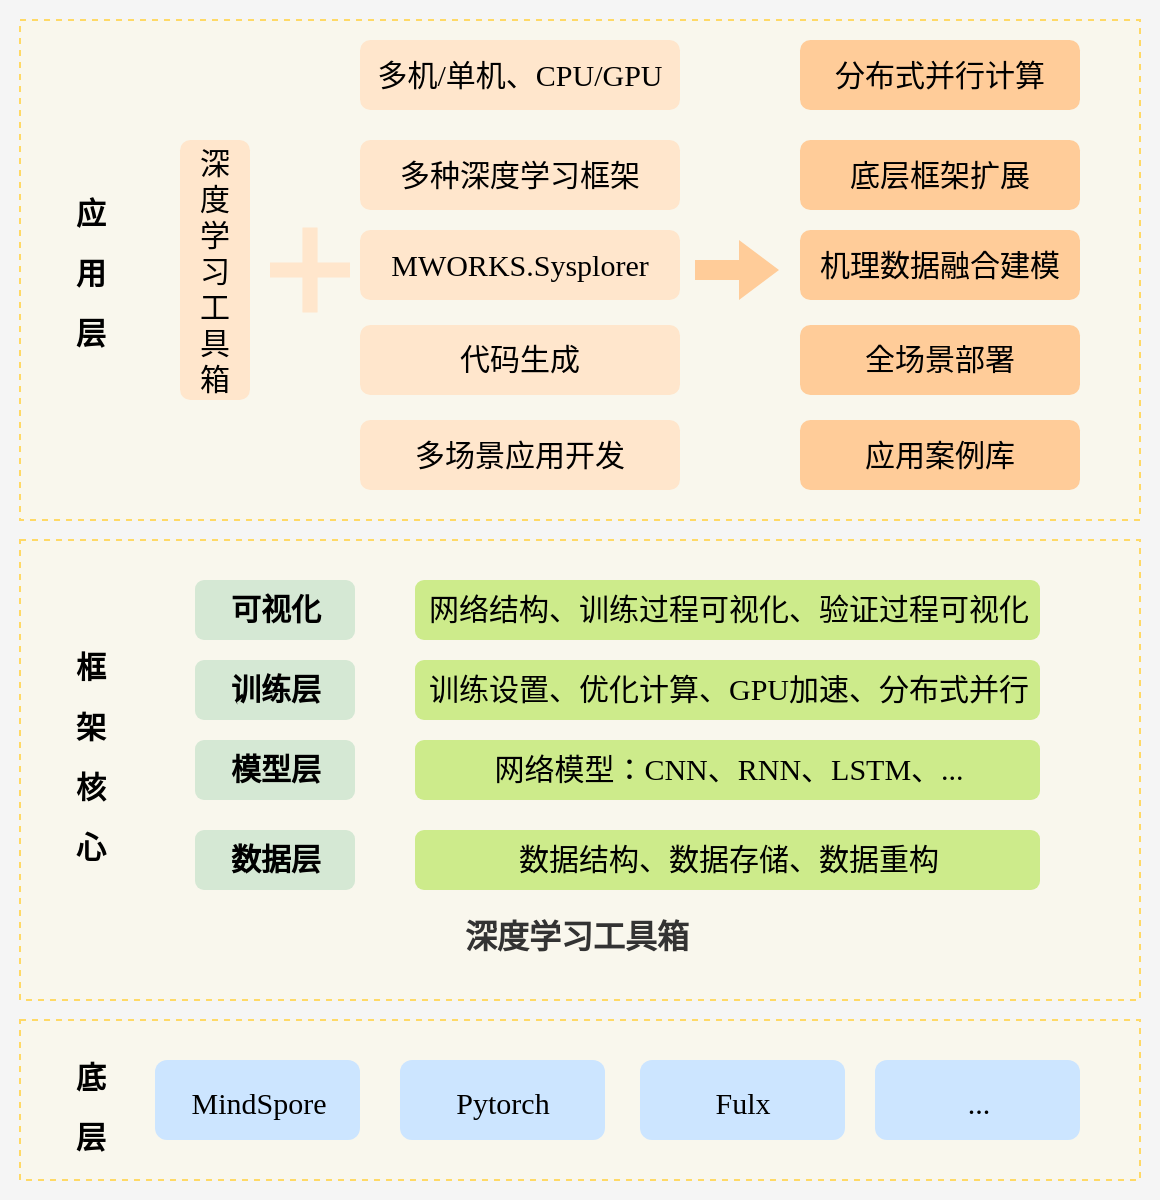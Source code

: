 <mxfile version="12.9.3" type="device"><diagram id="GtUWBbdH4ApULG8IAB6r" name="第 1 页"><mxGraphModel dx="1088" dy="920" grid="1" gridSize="10" guides="1" tooltips="1" connect="1" arrows="1" fold="1" page="1" pageScale="1" pageWidth="827" pageHeight="1169" math="0" shadow="0"><root><mxCell id="0"/><mxCell id="1" parent="0"/><mxCell id="913X1osps4iiY8WqBS7r-45" value="" style="rounded=0;whiteSpace=wrap;html=1;fontSize=25;align=center;strokeColor=none;fillColor=#f5f5f5;fontFamily=Microsoft YaHei;fontStyle=1;labelBackgroundColor=none;fontColor=#333333;" parent="1" vertex="1"><mxGeometry x="70" y="60" width="580" height="600" as="geometry"/></mxCell><mxCell id="913X1osps4iiY8WqBS7r-2" value="" style="rounded=0;whiteSpace=wrap;html=1;strokeColor=#FFD966;fillColor=#f9f7ed;fontFamily=Microsoft YaHei;fontStyle=1;labelBackgroundColor=none;dashed=1;" parent="1" vertex="1"><mxGeometry x="80" y="330" width="560" height="230" as="geometry"/></mxCell><mxCell id="913X1osps4iiY8WqBS7r-44" value="" style="group;fillColor=#f9f7ed;strokeColor=none;fontFamily=Microsoft YaHei;fontStyle=0;labelBackgroundColor=none;" parent="1" vertex="1" connectable="0"><mxGeometry x="160" y="345" width="440" height="200" as="geometry"/></mxCell><mxCell id="913X1osps4iiY8WqBS7r-1" value="" style="rounded=0;whiteSpace=wrap;html=1;strokeColor=#FFD966;fillColor=#f9f7ed;fontFamily=Microsoft YaHei;fontStyle=1;labelBackgroundColor=none;dashed=1;" parent="1" vertex="1"><mxGeometry x="80" y="70" width="560" height="250" as="geometry"/></mxCell><mxCell id="913X1osps4iiY8WqBS7r-3" value="&lt;font style=&quot;font-size: 15px&quot;&gt;&lt;span&gt;应&lt;br&gt;用&lt;br&gt;层&lt;/span&gt;&lt;/font&gt;" style="text;html=1;align=center;verticalAlign=middle;resizable=0;points=[];autosize=1;rotation=0;fontSize=25;fontFamily=Microsoft YaHei;fontStyle=1;labelBackgroundColor=none;fillColor=#f9f7ed;strokeColor=none;" parent="1" vertex="1"><mxGeometry x="100" y="137.5" width="30" height="110" as="geometry"/></mxCell><mxCell id="913X1osps4iiY8WqBS7r-5" value="" style="rounded=0;whiteSpace=wrap;html=1;fontSize=25;strokeColor=#FFD966;fillColor=#f9f7ed;fontFamily=Microsoft YaHei;fontStyle=1;labelBackgroundColor=none;dashed=1;" parent="1" vertex="1"><mxGeometry x="80" y="570" width="560" height="80" as="geometry"/></mxCell><mxCell id="913X1osps4iiY8WqBS7r-6" value="&lt;font style=&quot;font-size: 15px&quot;&gt;&lt;span&gt;底&lt;br&gt;层&lt;/span&gt;&lt;/font&gt;" style="text;html=1;align=center;verticalAlign=middle;resizable=0;points=[];autosize=1;fontSize=25;rotation=0;fontFamily=Microsoft YaHei;fontStyle=1;labelBackgroundColor=none;fillColor=#f9f7ed;strokeColor=none;" parent="1" vertex="1"><mxGeometry x="100" y="575" width="30" height="70" as="geometry"/></mxCell><mxCell id="913X1osps4iiY8WqBS7r-7" value="&lt;font style=&quot;font-size: 15px&quot;&gt;框&lt;br&gt;架&lt;br&gt;核&lt;br&gt;心&lt;br&gt;&lt;/font&gt;" style="text;html=1;align=center;verticalAlign=middle;resizable=0;points=[];autosize=1;fontSize=25;rotation=0;fontStyle=1;fontFamily=Microsoft YaHei;labelBackgroundColor=none;fillColor=#f9f7ed;strokeColor=none;" parent="1" vertex="1"><mxGeometry x="100" y="365" width="30" height="140" as="geometry"/></mxCell><mxCell id="913X1osps4iiY8WqBS7r-18" value="&lt;font style=&quot;font-size: 15px ; line-height: 200%&quot;&gt;MindSpore&lt;/font&gt;" style="rounded=1;whiteSpace=wrap;html=1;fontSize=25;fontStyle=0;fillColor=#cce5ff;strokeColor=none;fontFamily=Microsoft YaHei;labelBackgroundColor=none;" parent="1" vertex="1"><mxGeometry x="147.5" y="590" width="102.5" height="40" as="geometry"/></mxCell><mxCell id="913X1osps4iiY8WqBS7r-22" value="&lt;p style=&quot;font-size: 15px&quot;&gt;&lt;span&gt;&lt;font style=&quot;font-size: 15px&quot;&gt;&lt;span style=&quot;line-height: 50%&quot;&gt;深&lt;br&gt;&lt;/span&gt;&lt;/font&gt;&lt;font style=&quot;font-size: 15px&quot;&gt;&lt;span style=&quot;line-height: 50%&quot;&gt;度&lt;br&gt;&lt;/span&gt;&lt;/font&gt;&lt;font style=&quot;font-size: 15px&quot;&gt;&lt;span style=&quot;line-height: 50%&quot;&gt;学&lt;br&gt;&lt;/span&gt;&lt;/font&gt;&lt;font style=&quot;font-size: 15px&quot;&gt;&lt;span style=&quot;line-height: 50%&quot;&gt;习&lt;br&gt;&lt;/span&gt;&lt;/font&gt;&lt;font style=&quot;font-size: 15px&quot;&gt;&lt;span style=&quot;line-height: 50%&quot;&gt;工&lt;br&gt;&lt;/span&gt;&lt;/font&gt;&lt;font style=&quot;font-size: 15px&quot;&gt;&lt;span style=&quot;line-height: 50%&quot;&gt;具&lt;br&gt;&lt;/span&gt;&lt;/font&gt;&lt;font style=&quot;font-size: 15px&quot;&gt;&lt;span style=&quot;line-height: 50%&quot;&gt;箱&lt;/span&gt;&lt;/font&gt;&lt;/span&gt;&lt;/p&gt;" style="rounded=1;whiteSpace=wrap;html=1;fontSize=25;align=center;fillColor=#ffe6cc;strokeColor=none;fontFamily=Microsoft YaHei;fontStyle=0;labelBackgroundColor=none;" parent="1" vertex="1"><mxGeometry x="160" y="130" width="35" height="130" as="geometry"/></mxCell><mxCell id="913X1osps4iiY8WqBS7r-27" value="" style="shape=cross;whiteSpace=wrap;html=1;fontSize=25;align=center;fontFamily=Microsoft YaHei;fontStyle=0;labelBackgroundColor=none;size=0.19;fillColor=#ffe6cc;strokeColor=none;" parent="1" vertex="1"><mxGeometry x="205" y="173.75" width="40" height="42.5" as="geometry"/></mxCell><mxCell id="913X1osps4iiY8WqBS7r-30" value="&lt;font style=&quot;font-size: 15px ; line-height: 300%&quot;&gt;&lt;span&gt;MWORKS.Sysplorer&lt;/span&gt;&lt;/font&gt;" style="rounded=1;whiteSpace=wrap;html=1;fontSize=25;align=center;fillColor=#ffe6cc;strokeColor=none;fontFamily=Microsoft YaHei;fontStyle=0;labelBackgroundColor=none;" parent="1" vertex="1"><mxGeometry x="250" y="175" width="160" height="35" as="geometry"/></mxCell><mxCell id="913X1osps4iiY8WqBS7r-31" value="&lt;font style=&quot;font-size: 15px&quot;&gt;&lt;span style=&quot;line-height: 300%&quot;&gt;代码生成&lt;/span&gt;&lt;/font&gt;" style="rounded=1;whiteSpace=wrap;html=1;fontSize=25;align=center;fillColor=#ffe6cc;strokeColor=none;fontFamily=Microsoft YaHei;fontStyle=0;labelBackgroundColor=none;" parent="1" vertex="1"><mxGeometry x="250" y="222.5" width="160" height="35" as="geometry"/></mxCell><mxCell id="913X1osps4iiY8WqBS7r-32" value="&lt;font style=&quot;font-size: 15px ; line-height: 300%&quot;&gt;多场景&lt;span&gt;应用开发&lt;/span&gt;&lt;/font&gt;" style="rounded=1;whiteSpace=wrap;html=1;fontSize=25;align=center;fontStyle=0;fillColor=#ffe6cc;strokeColor=none;fontFamily=Microsoft YaHei;labelBackgroundColor=none;" parent="1" vertex="1"><mxGeometry x="250" y="270" width="160" height="35" as="geometry"/></mxCell><mxCell id="913X1osps4iiY8WqBS7r-37" value="&lt;font style=&quot;font-size: 15px ; line-height: 300%&quot;&gt;&lt;span&gt;机理数据融合建模&lt;/span&gt;&lt;/font&gt;" style="rounded=1;whiteSpace=wrap;html=1;fontSize=25;align=center;fillColor=#ffcc99;strokeColor=none;fontFamily=Microsoft YaHei;fontStyle=0;labelBackgroundColor=none;" parent="1" vertex="1"><mxGeometry x="470" y="175" width="140" height="35" as="geometry"/></mxCell><mxCell id="913X1osps4iiY8WqBS7r-38" value="&lt;font style=&quot;font-size: 15px&quot;&gt;&lt;span style=&quot;line-height: 300%&quot;&gt;全场景部署&lt;/span&gt;&lt;/font&gt;" style="rounded=1;whiteSpace=wrap;html=1;fontSize=25;align=center;fillColor=#ffcc99;strokeColor=none;fontFamily=Microsoft YaHei;fontStyle=0;labelBackgroundColor=none;" parent="1" vertex="1"><mxGeometry x="470" y="222.5" width="140" height="35" as="geometry"/></mxCell><mxCell id="913X1osps4iiY8WqBS7r-39" value="&lt;font style=&quot;font-size: 15px&quot;&gt;&lt;span style=&quot;line-height: 300%&quot;&gt;应用案例库&lt;/span&gt;&lt;/font&gt;" style="rounded=1;whiteSpace=wrap;html=1;fontSize=25;align=center;fillColor=#ffcc99;strokeColor=none;fontFamily=Microsoft YaHei;fontStyle=0;labelBackgroundColor=none;" parent="1" vertex="1"><mxGeometry x="470" y="270" width="140" height="35" as="geometry"/></mxCell><mxCell id="913X1osps4iiY8WqBS7r-49" value="&lt;font style=&quot;font-size: 15px&quot;&gt;&lt;span style=&quot;line-height: 300%&quot;&gt;多种深度学习框架&lt;/span&gt;&lt;/font&gt;" style="rounded=1;whiteSpace=wrap;html=1;fontSize=25;align=center;fillColor=#ffe6cc;strokeColor=none;fontFamily=Microsoft YaHei;fontStyle=0;labelBackgroundColor=none;" parent="1" vertex="1"><mxGeometry x="250" y="130" width="160" height="35" as="geometry"/></mxCell><mxCell id="913X1osps4iiY8WqBS7r-50" value="&lt;font style=&quot;font-size: 15px ; line-height: 300%&quot;&gt;&lt;span&gt;多机/单机、CPU/GPU&lt;/span&gt;&lt;/font&gt;" style="rounded=1;whiteSpace=wrap;html=1;fontSize=25;align=center;fillColor=#ffe6cc;strokeColor=none;fontFamily=Microsoft YaHei;fontStyle=0;labelBackgroundColor=none;" parent="1" vertex="1"><mxGeometry x="250" y="80" width="160" height="35" as="geometry"/></mxCell><mxCell id="913X1osps4iiY8WqBS7r-53" value="&lt;font style=&quot;font-size: 15px ; line-height: 300%&quot;&gt;&lt;span&gt;分布式并行计算&lt;/span&gt;&lt;/font&gt;" style="rounded=1;whiteSpace=wrap;html=1;fontSize=25;align=center;fillColor=#ffcc99;strokeColor=none;fontFamily=Microsoft YaHei;fontStyle=0;labelBackgroundColor=none;" parent="1" vertex="1"><mxGeometry x="470" y="80" width="140" height="35" as="geometry"/></mxCell><mxCell id="913X1osps4iiY8WqBS7r-54" value="&lt;font style=&quot;font-size: 15px ; line-height: 300%&quot;&gt;&lt;span&gt;底层框架扩展&lt;/span&gt;&lt;/font&gt;" style="rounded=1;whiteSpace=wrap;html=1;fontSize=25;align=center;fillColor=#ffcc99;strokeColor=none;fontFamily=Microsoft YaHei;fontStyle=0;labelBackgroundColor=none;" parent="1" vertex="1"><mxGeometry x="470" y="130" width="140" height="35" as="geometry"/></mxCell><mxCell id="913X1osps4iiY8WqBS7r-43" value="&lt;span style=&quot;font-size: 15px&quot;&gt;&lt;span style=&quot;line-height: 300%&quot;&gt;训练设置、优化计算、GPU加速、分布式并行&lt;/span&gt;&lt;/span&gt;" style="rounded=1;whiteSpace=wrap;html=1;fontSize=25;fillColor=#cdeb8b;strokeColor=none;fontFamily=Microsoft YaHei;fontStyle=0;labelBackgroundColor=none;" parent="1" vertex="1"><mxGeometry x="277.5" y="390" width="312.5" height="30" as="geometry"/></mxCell><mxCell id="913X1osps4iiY8WqBS7r-9" value="&lt;font style=&quot;font-size: 15px&quot;&gt;&lt;span style=&quot;line-height: 300%&quot;&gt;&lt;b&gt;可视化&lt;/b&gt;&lt;/span&gt;&lt;/font&gt;" style="rounded=1;whiteSpace=wrap;html=1;fontSize=25;fillColor=#d5e8d4;strokeColor=none;fontFamily=Microsoft YaHei;fontStyle=0;labelBackgroundColor=none;" parent="1" vertex="1"><mxGeometry x="167.5" y="350" width="80" height="30" as="geometry"/></mxCell><mxCell id="913X1osps4iiY8WqBS7r-10" value="&lt;font style=&quot;font-size: 15px&quot;&gt;&lt;span style=&quot;line-height: 300%&quot;&gt;&lt;b&gt;训练层&lt;/b&gt;&lt;/span&gt;&lt;/font&gt;" style="rounded=1;whiteSpace=wrap;html=1;fontSize=25;fillColor=#d5e8d4;strokeColor=none;fontFamily=Microsoft YaHei;fontStyle=0;labelBackgroundColor=none;" parent="1" vertex="1"><mxGeometry x="167.5" y="390" width="80" height="30" as="geometry"/></mxCell><mxCell id="913X1osps4iiY8WqBS7r-11" value="&lt;font style=&quot;font-size: 15px&quot;&gt;&lt;span style=&quot;line-height: 300%&quot;&gt;&lt;b&gt;模型层&lt;/b&gt;&lt;/span&gt;&lt;/font&gt;" style="rounded=1;whiteSpace=wrap;html=1;fontSize=25;fillColor=#d5e8d4;strokeColor=none;fontFamily=Microsoft YaHei;fontStyle=0;labelBackgroundColor=none;" parent="1" vertex="1"><mxGeometry x="167.5" y="430" width="80" height="30" as="geometry"/></mxCell><mxCell id="913X1osps4iiY8WqBS7r-12" value="&lt;font style=&quot;font-size: 15px&quot;&gt;&lt;span style=&quot;line-height: 300%&quot;&gt;&lt;b&gt;数据层&lt;/b&gt;&lt;/span&gt;&lt;/font&gt;" style="rounded=1;whiteSpace=wrap;html=1;fontSize=25;align=center;fillColor=#d5e8d4;strokeColor=none;fontFamily=Microsoft YaHei;fontStyle=0;labelBackgroundColor=none;" parent="1" vertex="1"><mxGeometry x="167.5" y="475" width="80" height="30" as="geometry"/></mxCell><mxCell id="913X1osps4iiY8WqBS7r-14" value="&lt;span style=&quot;font-size: 15px&quot;&gt;&lt;span style=&quot;line-height: 300%&quot;&gt;网络结构、训练过&lt;/span&gt;&lt;span style=&quot;line-height: 300%&quot;&gt;&lt;span&gt;程可视化、验证过程可视化&lt;/span&gt;&lt;/span&gt;&lt;/span&gt;" style="rounded=1;whiteSpace=wrap;html=1;fontSize=25;fillColor=#cdeb8b;strokeColor=none;fontFamily=Microsoft YaHei;fontStyle=0;labelBackgroundColor=none;" parent="1" vertex="1"><mxGeometry x="277.5" y="350" width="312.5" height="30" as="geometry"/></mxCell><mxCell id="913X1osps4iiY8WqBS7r-16" value="&lt;span style=&quot;font-size: 15px&quot;&gt;&lt;span style=&quot;line-height: 300%&quot;&gt;&lt;span&gt;网络模型：CNN、RNN、LSTM、...&lt;/span&gt;&lt;/span&gt;&lt;/span&gt;" style="rounded=1;whiteSpace=wrap;html=1;fontSize=25;fillColor=#cdeb8b;strokeColor=none;fontFamily=Microsoft YaHei;fontStyle=0;labelBackgroundColor=none;" parent="1" vertex="1"><mxGeometry x="277.5" y="430" width="312.5" height="30" as="geometry"/></mxCell><mxCell id="913X1osps4iiY8WqBS7r-17" value="&lt;span style=&quot;font-size: 15px&quot;&gt;&lt;span style=&quot;line-height: 300%&quot;&gt;数据结构、数据存储、数据重构&lt;/span&gt;&lt;/span&gt;" style="rounded=1;whiteSpace=wrap;html=1;fontSize=25;fillColor=#cdeb8b;strokeColor=none;fontFamily=Microsoft YaHei;fontStyle=0;labelBackgroundColor=none;" parent="1" vertex="1"><mxGeometry x="277.5" y="475" width="312.5" height="30" as="geometry"/></mxCell><mxCell id="913X1osps4iiY8WqBS7r-47" value="&lt;font size=&quot;1&quot;&gt;&lt;b style=&quot;font-size: 16px&quot;&gt;深度学习工具箱&lt;/b&gt;&lt;/font&gt;" style="text;html=1;align=center;verticalAlign=middle;resizable=0;points=[];autosize=1;fontSize=25;fontFamily=Microsoft YaHei;fontStyle=0;labelBackgroundColor=none;fillColor=#f5f5f5;strokeColor=#666666;opacity=0;fontColor=#333333;" parent="1" vertex="1"><mxGeometry x="292.5" y="505" width="130" height="40" as="geometry"/></mxCell><mxCell id="913X1osps4iiY8WqBS7r-58" value="" style="html=1;shadow=0;dashed=0;align=center;verticalAlign=middle;shape=mxgraph.arrows2.arrow;dy=0.67;dx=20;notch=0;labelBackgroundColor=none;strokeColor=none;fillColor=#ffcc99;fontFamily=Microsoft YaHei;fontSize=25;" parent="1" vertex="1"><mxGeometry x="417.5" y="180" width="42" height="30" as="geometry"/></mxCell><mxCell id="bWIZP41L0d-uYUKaJycj-4" value="&lt;font style=&quot;font-size: 15px ; line-height: 200%&quot;&gt;Pytorch&lt;/font&gt;" style="rounded=1;whiteSpace=wrap;html=1;fontSize=25;fontStyle=0;fillColor=#cce5ff;strokeColor=none;fontFamily=Microsoft YaHei;labelBackgroundColor=none;" parent="1" vertex="1"><mxGeometry x="270" y="590" width="102.5" height="40" as="geometry"/></mxCell><mxCell id="bWIZP41L0d-uYUKaJycj-5" value="&lt;font style=&quot;font-size: 15px ; line-height: 200%&quot;&gt;Fulx&lt;/font&gt;" style="rounded=1;whiteSpace=wrap;html=1;fontSize=25;fontStyle=0;fillColor=#cce5ff;strokeColor=none;fontFamily=Microsoft YaHei;labelBackgroundColor=none;" parent="1" vertex="1"><mxGeometry x="390" y="590" width="102.5" height="40" as="geometry"/></mxCell><mxCell id="bWIZP41L0d-uYUKaJycj-6" value="&lt;font style=&quot;font-size: 15px ; line-height: 200%&quot;&gt;...&lt;/font&gt;" style="rounded=1;whiteSpace=wrap;html=1;fontSize=25;fontStyle=0;fillColor=#cce5ff;strokeColor=none;fontFamily=Microsoft YaHei;labelBackgroundColor=none;" parent="1" vertex="1"><mxGeometry x="507.5" y="590" width="102.5" height="40" as="geometry"/></mxCell></root></mxGraphModel></diagram></mxfile>
